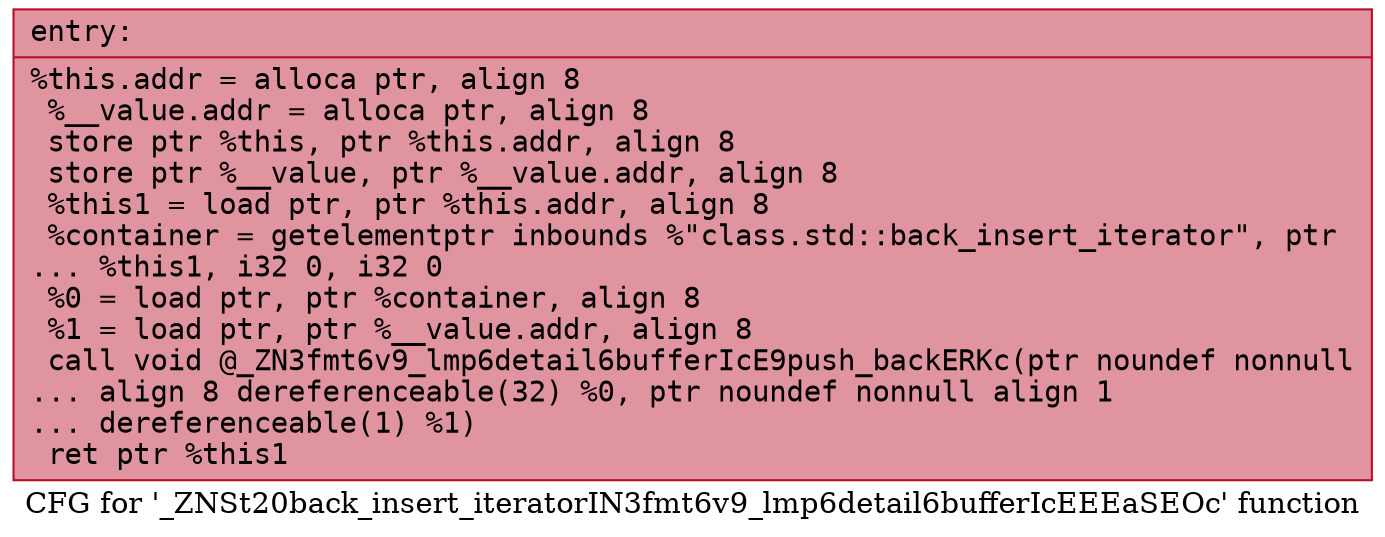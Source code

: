 digraph "CFG for '_ZNSt20back_insert_iteratorIN3fmt6v9_lmp6detail6bufferIcEEEaSEOc' function" {
	label="CFG for '_ZNSt20back_insert_iteratorIN3fmt6v9_lmp6detail6bufferIcEEEaSEOc' function";

	Node0x556bfeb5eea0 [shape=record,color="#b70d28ff", style=filled, fillcolor="#b70d2870" fontname="Courier",label="{entry:\l|  %this.addr = alloca ptr, align 8\l  %__value.addr = alloca ptr, align 8\l  store ptr %this, ptr %this.addr, align 8\l  store ptr %__value, ptr %__value.addr, align 8\l  %this1 = load ptr, ptr %this.addr, align 8\l  %container = getelementptr inbounds %\"class.std::back_insert_iterator\", ptr\l... %this1, i32 0, i32 0\l  %0 = load ptr, ptr %container, align 8\l  %1 = load ptr, ptr %__value.addr, align 8\l  call void @_ZN3fmt6v9_lmp6detail6bufferIcE9push_backERKc(ptr noundef nonnull\l... align 8 dereferenceable(32) %0, ptr noundef nonnull align 1\l... dereferenceable(1) %1)\l  ret ptr %this1\l}"];
}

